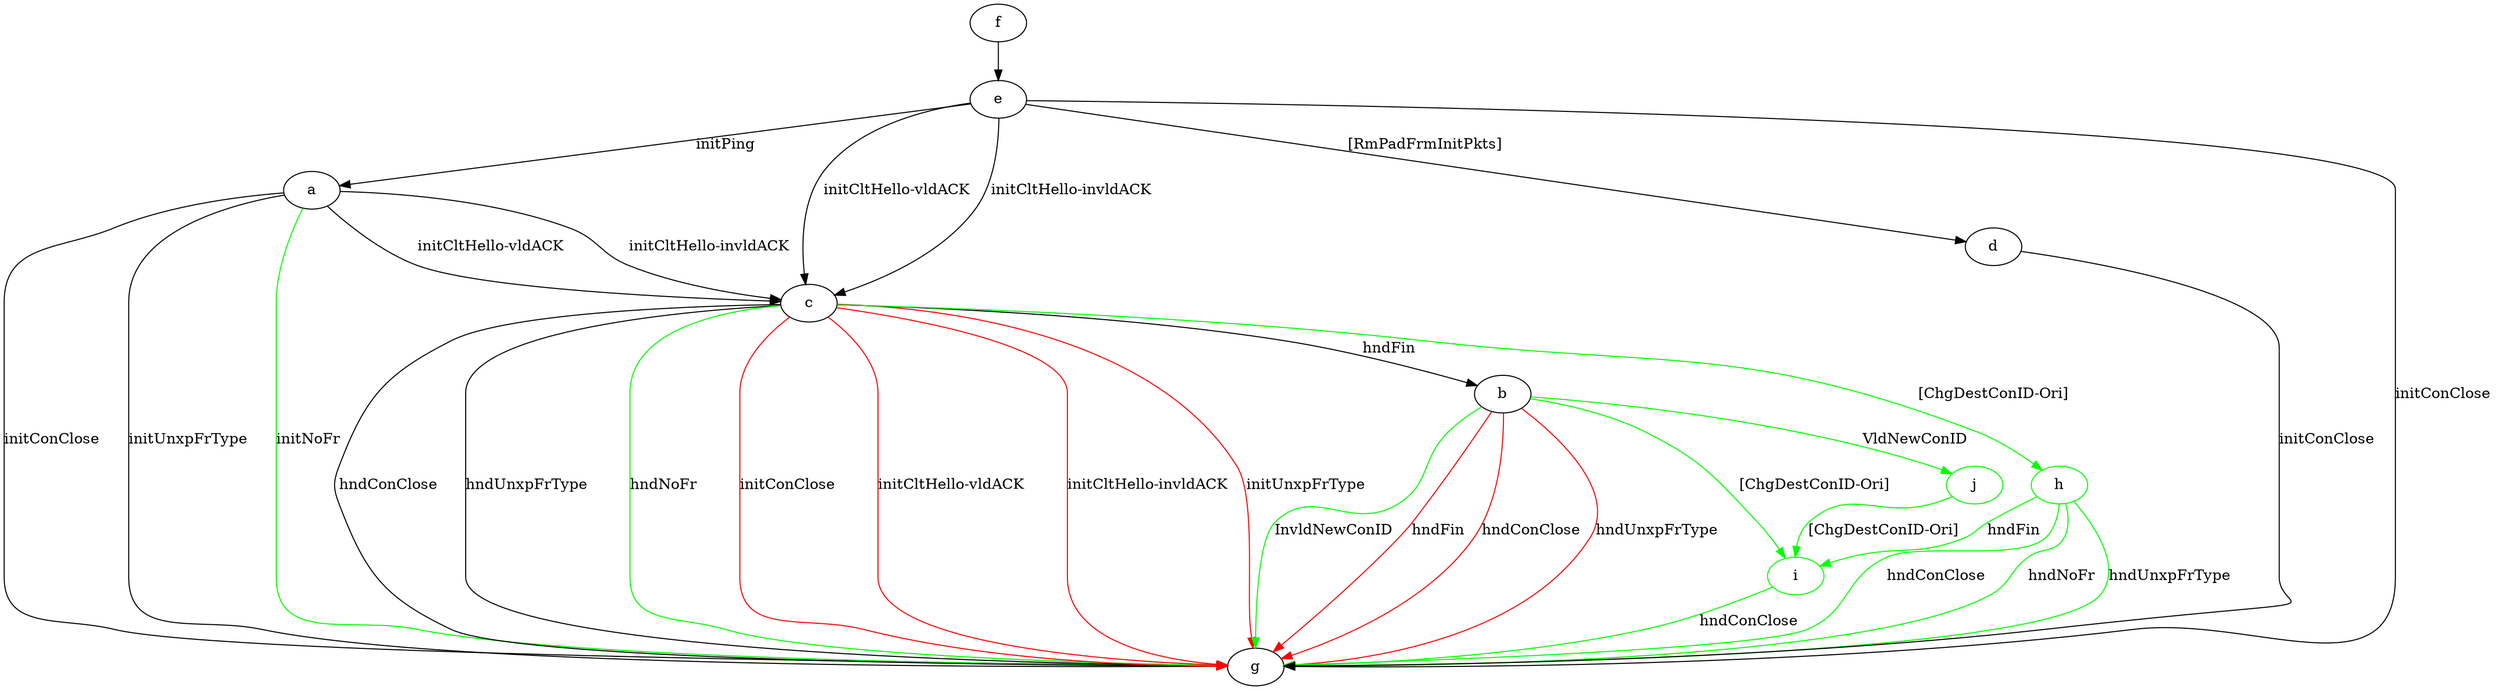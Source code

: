 digraph "" {
	a -> c	[key=0,
		label="initCltHello-vldACK "];
	a -> c	[key=1,
		label="initCltHello-invldACK "];
	a -> g	[key=0,
		label="initConClose "];
	a -> g	[key=1,
		label="initUnxpFrType "];
	a -> g	[key=2,
		color=green,
		label="initNoFr "];
	b -> g	[key=0,
		color=green,
		label="InvldNewConID "];
	b -> g	[key=1,
		color=red,
		label="hndFin "];
	b -> g	[key=2,
		color=red,
		label="hndConClose "];
	b -> g	[key=3,
		color=red,
		label="hndUnxpFrType "];
	i	[color=green];
	b -> i	[key=0,
		color=green,
		label="[ChgDestConID-Ori] "];
	j	[color=green];
	b -> j	[key=0,
		color=green,
		label="VldNewConID "];
	c -> b	[key=0,
		label="hndFin "];
	c -> g	[key=0,
		label="hndConClose "];
	c -> g	[key=1,
		label="hndUnxpFrType "];
	c -> g	[key=2,
		color=green,
		label="hndNoFr "];
	c -> g	[key=3,
		color=red,
		label="initConClose "];
	c -> g	[key=4,
		color=red,
		label="initCltHello-vldACK "];
	c -> g	[key=5,
		color=red,
		label="initCltHello-invldACK "];
	c -> g	[key=6,
		color=red,
		label="initUnxpFrType "];
	h	[color=green];
	c -> h	[key=0,
		color=green,
		label="[ChgDestConID-Ori] "];
	d -> g	[key=0,
		label="initConClose "];
	e -> a	[key=0,
		label="initPing "];
	e -> c	[key=0,
		label="initCltHello-vldACK "];
	e -> c	[key=1,
		label="initCltHello-invldACK "];
	e -> d	[key=0,
		label="[RmPadFrmInitPkts] "];
	e -> g	[key=0,
		label="initConClose "];
	f -> e	[key=0];
	h -> g	[key=0,
		color=green,
		label="hndConClose "];
	h -> g	[key=1,
		color=green,
		label="hndNoFr "];
	h -> g	[key=2,
		color=green,
		label="hndUnxpFrType "];
	h -> i	[key=0,
		color=green,
		label="hndFin "];
	i -> g	[key=0,
		color=green,
		label="hndConClose "];
	j -> i	[key=0,
		color=green,
		label="[ChgDestConID-Ori] "];
}
